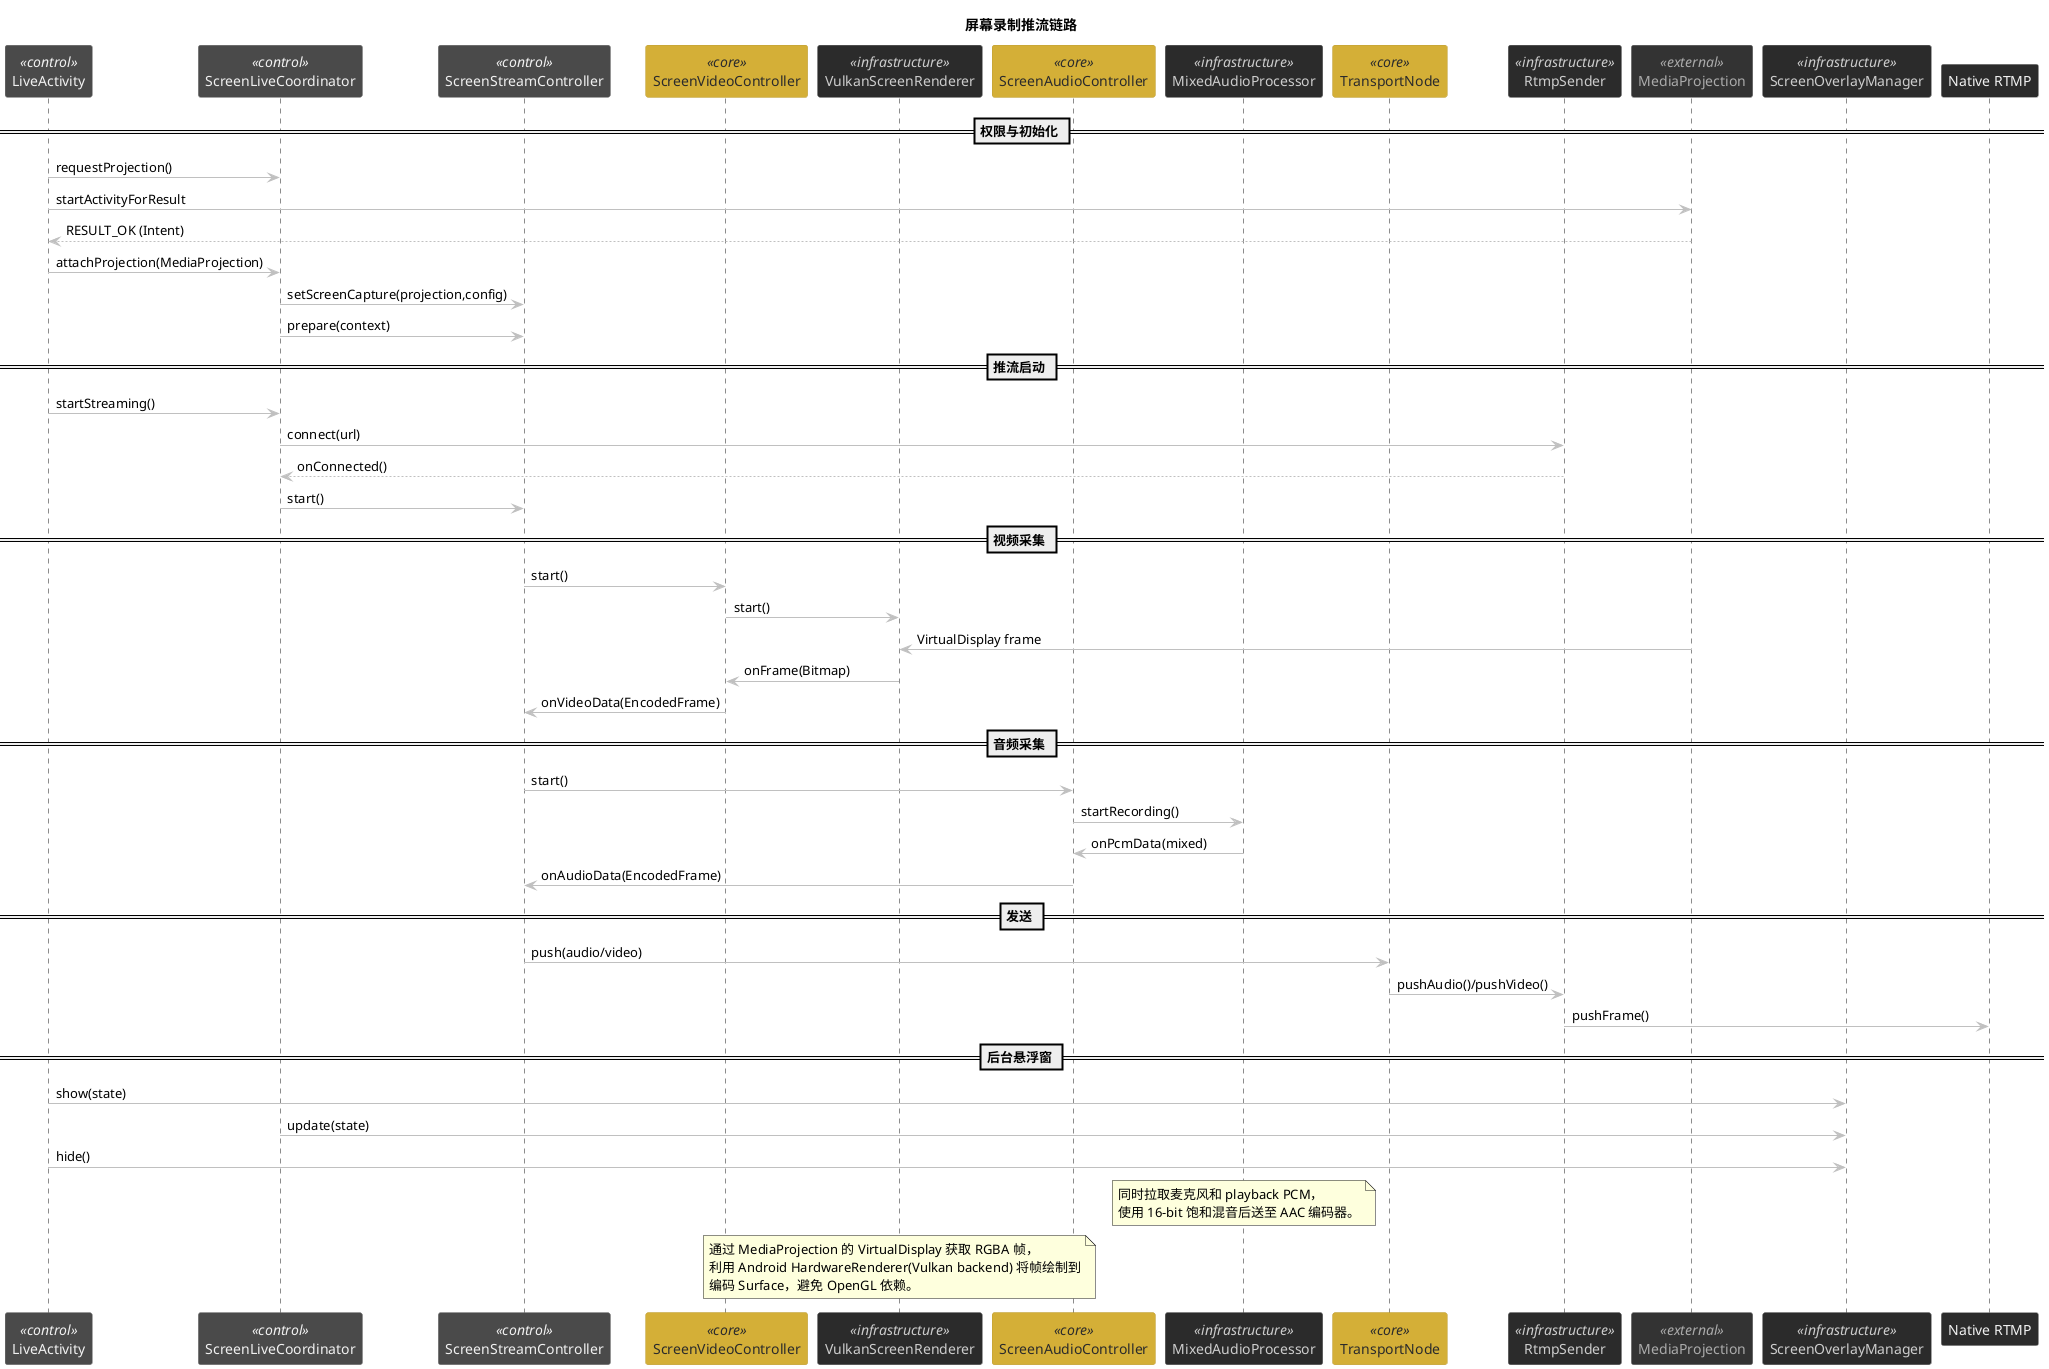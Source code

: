 @startuml
title 屏幕录制推流链路

skinparam participant {
  BackgroundColor #2b2b2b
  BorderColor #999999
  FontColor #f0f0f0
}
skinparam participant<<control>> {
  BackgroundColor #4a4a4a
  BorderColor #777777
  FontColor #f0f0f0
}
skinparam participant<<core>> {
  BackgroundColor #D4AF37
  BorderColor #B8941F
  FontColor #2b2b2b
}
skinparam participant<<infrastructure>> {
  BackgroundColor #2b2b2b
  BorderColor #555555
  FontColor #cccccc
}
skinparam participant<<external>> {
  BackgroundColor #333333
  BorderColor #666666
  FontColor #aaaaaa
}
skinparam ArrowColor #c0c0c0
skinparam defaultFontName "JetBrains Mono"

participant LiveActivity <<control>>
participant ScreenLiveCoordinator <<control>>
participant ScreenStreamController <<control>>
participant ScreenVideoController <<core>>
participant VulkanScreenRenderer <<infrastructure>>
participant ScreenAudioController <<core>>
participant MixedAudioProcessor <<infrastructure>>
participant TransportNode <<core>>
participant RtmpSender <<infrastructure>>
participant "MediaProjection" as Projection <<external>>
participant ScreenOverlayManager <<infrastructure>>

== 权限与初始化 ==
LiveActivity -> ScreenLiveCoordinator: requestProjection()
LiveActivity -> Projection: startActivityForResult
Projection --> LiveActivity: RESULT_OK (Intent)
LiveActivity -> ScreenLiveCoordinator: attachProjection(MediaProjection)
ScreenLiveCoordinator -> ScreenStreamController: setScreenCapture(projection,config)
ScreenLiveCoordinator -> ScreenStreamController: prepare(context)

== 推流启动 ==
LiveActivity -> ScreenLiveCoordinator: startStreaming()
ScreenLiveCoordinator -> RtmpSender: connect(url)
RtmpSender --> ScreenLiveCoordinator: onConnected()
ScreenLiveCoordinator -> ScreenStreamController: start()

== 视频采集 ==
ScreenStreamController -> ScreenVideoController: start()
ScreenVideoController -> VulkanScreenRenderer: start()
Projection -> VulkanScreenRenderer: VirtualDisplay frame
VulkanScreenRenderer -> ScreenVideoController: onFrame(Bitmap)
ScreenVideoController -> ScreenStreamController: onVideoData(EncodedFrame)

== 音频采集 ==
ScreenStreamController -> ScreenAudioController: start()
ScreenAudioController -> MixedAudioProcessor: startRecording()
MixedAudioProcessor -> ScreenAudioController: onPcmData(mixed)
ScreenAudioController -> ScreenStreamController: onAudioData(EncodedFrame)

== 发送 ==
ScreenStreamController -> TransportNode: push(audio/video)
TransportNode -> RtmpSender: pushAudio()/pushVideo()
RtmpSender -> "Native RTMP" <<infrastructure>>: pushFrame()

== 后台悬浮窗 ==
LiveActivity -> ScreenOverlayManager: show(state)
ScreenLiveCoordinator -> ScreenOverlayManager: update(state)
LiveActivity -> ScreenOverlayManager: hide()

note over MixedAudioProcessor
同时拉取麦克风和 playback PCM，
使用 16-bit 饱和混音后送至 AAC 编码器。
end note

note over VulkanScreenRenderer
通过 MediaProjection 的 VirtualDisplay 获取 RGBA 帧，
利用 Android HardwareRenderer(Vulkan backend) 将帧绘制到
编码 Surface，避免 OpenGL 依赖。
end note

@enduml
